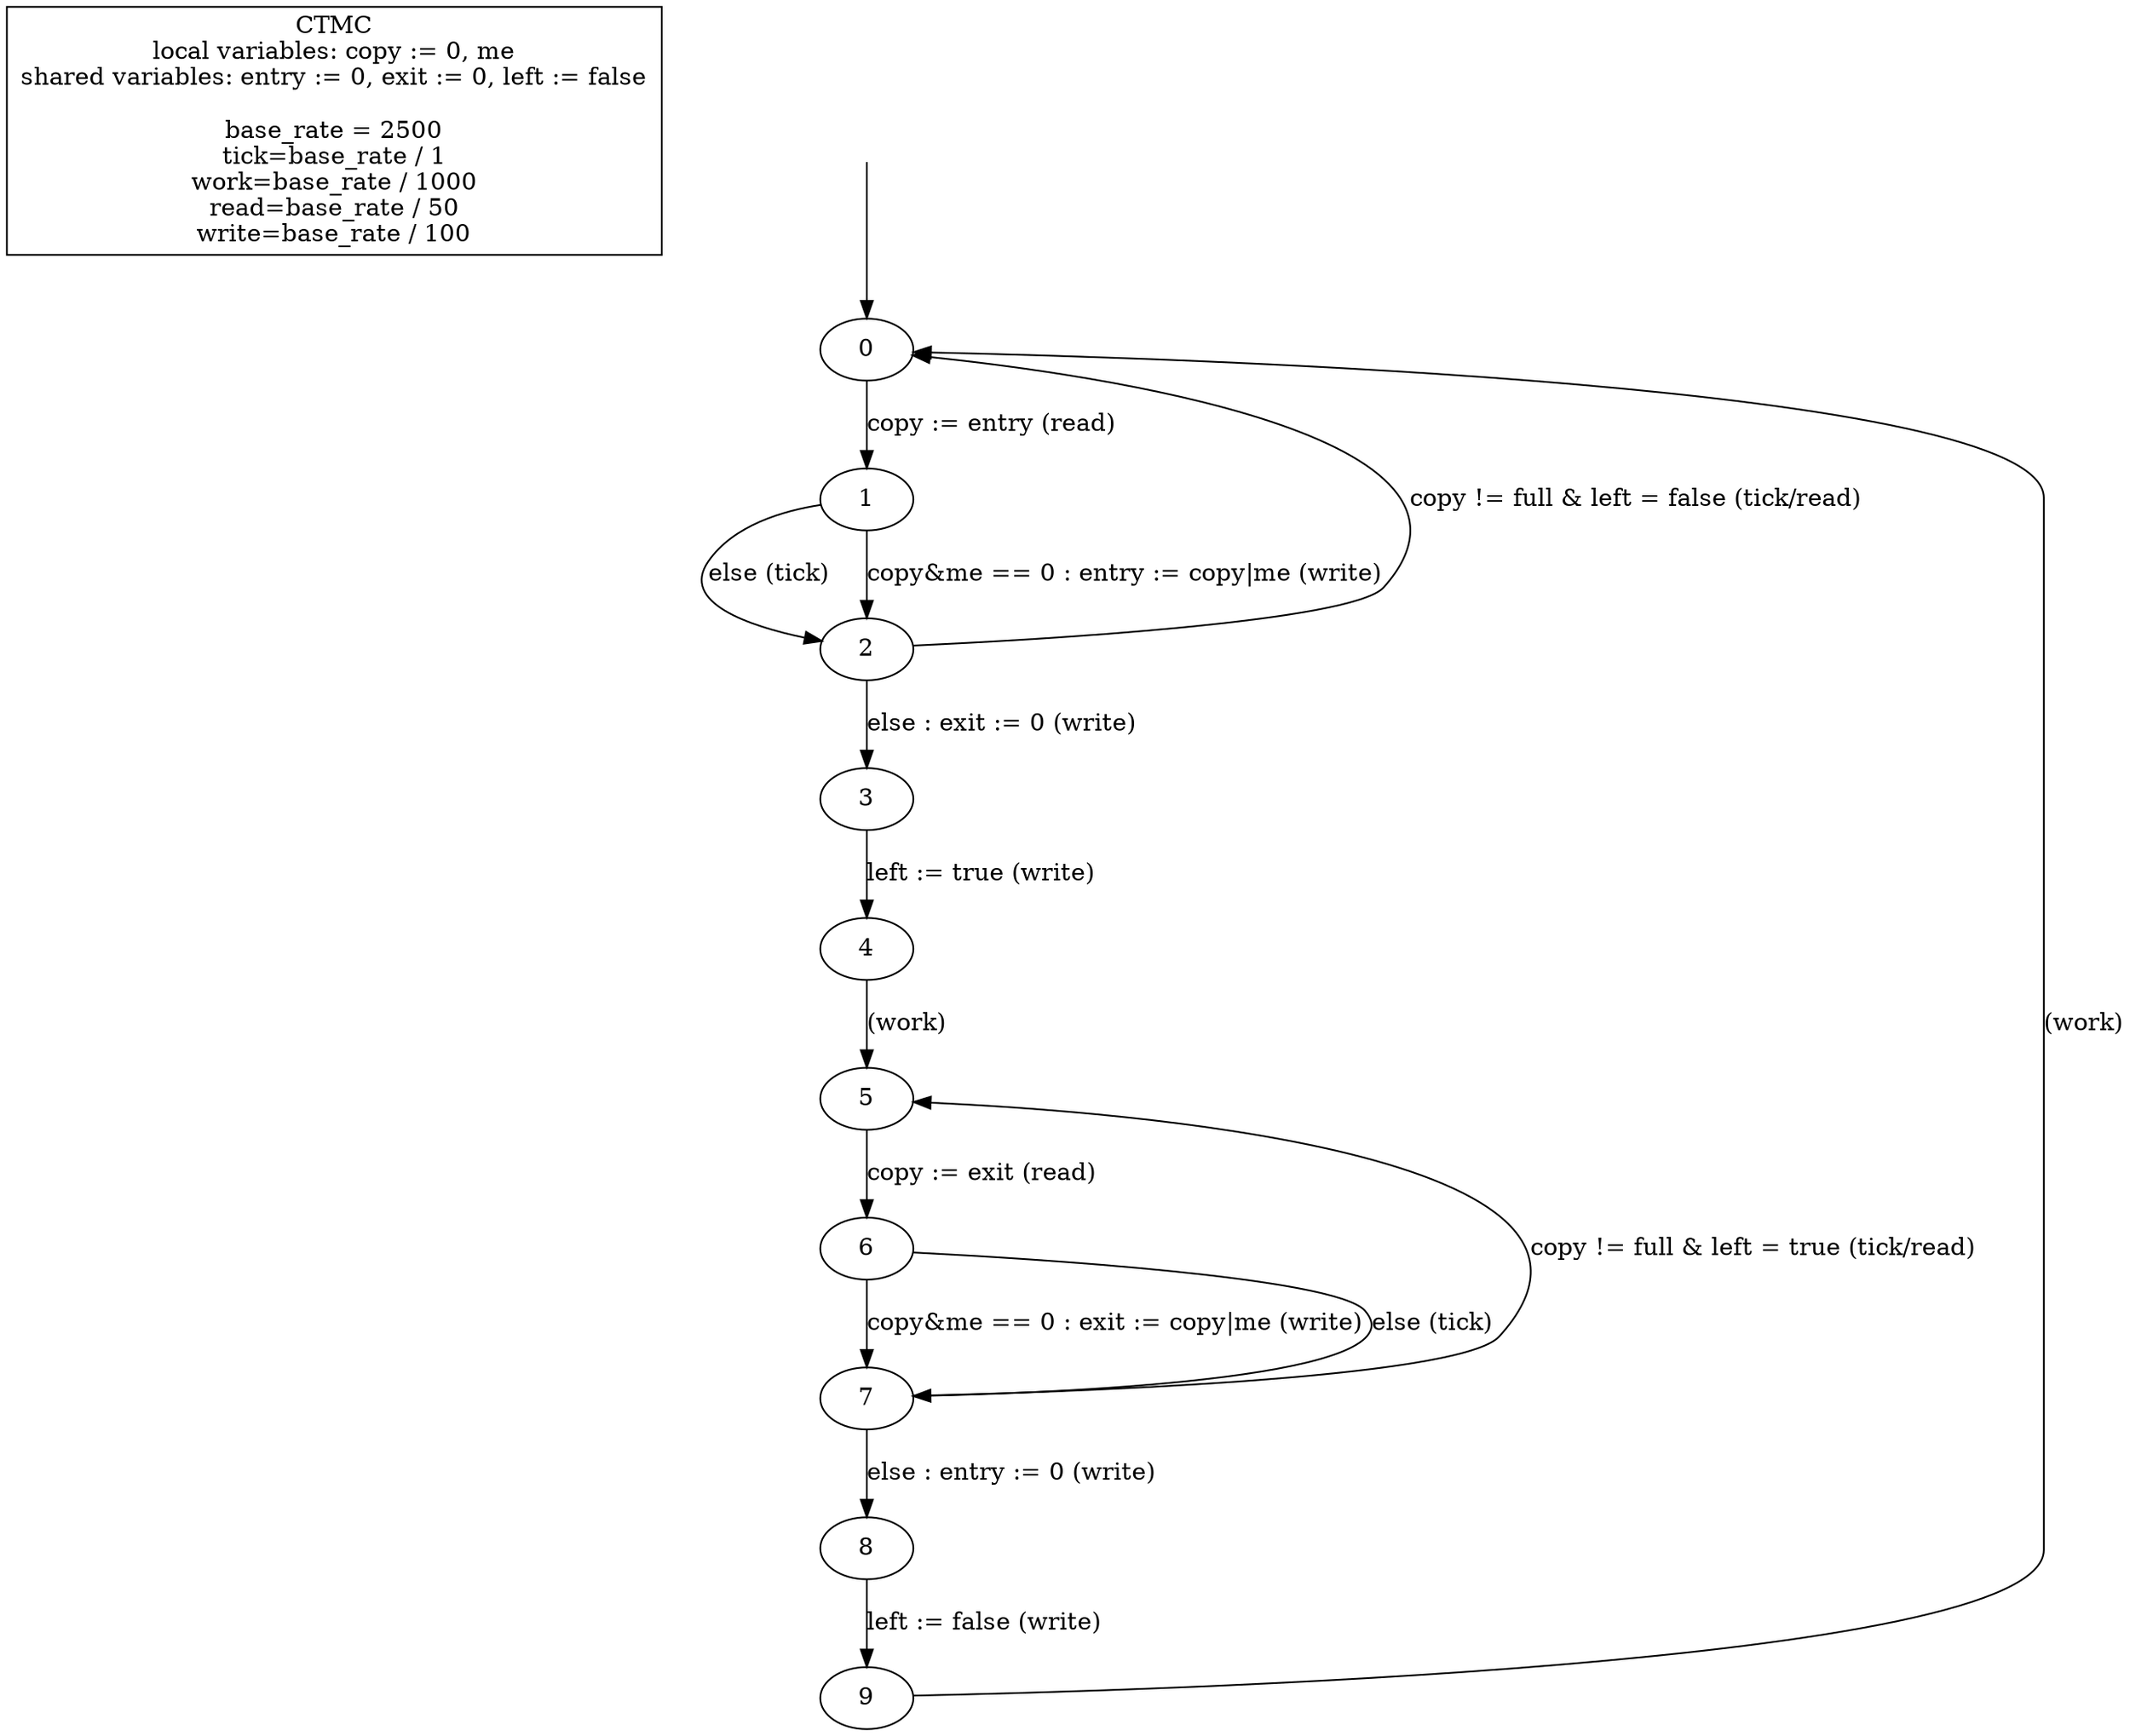 digraph {

	"CTMC\nlocal variables: copy := 0, me\nshared variables: entry := 0, exit := 0, left := false\n\nbase_rate = 2500\ntick=base_rate / 1\nwork=base_rate / 1000\nread=base_rate / 50\nwrite=base_rate / 100" [nojustify=true, shape=box]

	initial_state_source [style=invis]
	initial_state_source -> "0"

	"0" -> "1" [weight=10, label="copy := entry (read)"]
	"1" -> "2" [label="else (tick)"]
	"1" -> "2" [weight=10, label="copy&me == 0 : entry := copy|me (write)"]

	"2" -> "0" [label="copy != full & left = false (tick/read)"]
	"2" -> "3" [weight=10, label="else : exit := 0 (write)"]
	"3" -> "4" [weight=10, label="left := true (write)"]

	"4" -> "5" [weight=10, label="(work)"]

	"5" -> "6" [weight=10, label="copy := exit (read)"]
	"6" -> "7" [weight=10, label="copy&me == 0 : exit := copy|me (write)"]
	"6" -> "7" [label="else (tick)"]

	"7" -> "5" [label="copy != full & left = true (tick/read)"]
	"7" -> "8" [weight=10, label="else : entry := 0 (write)"]
	"8" -> "9" [weight=10, label="left := false (write)"]

	"9" -> "0" [label="(work)"]
}

